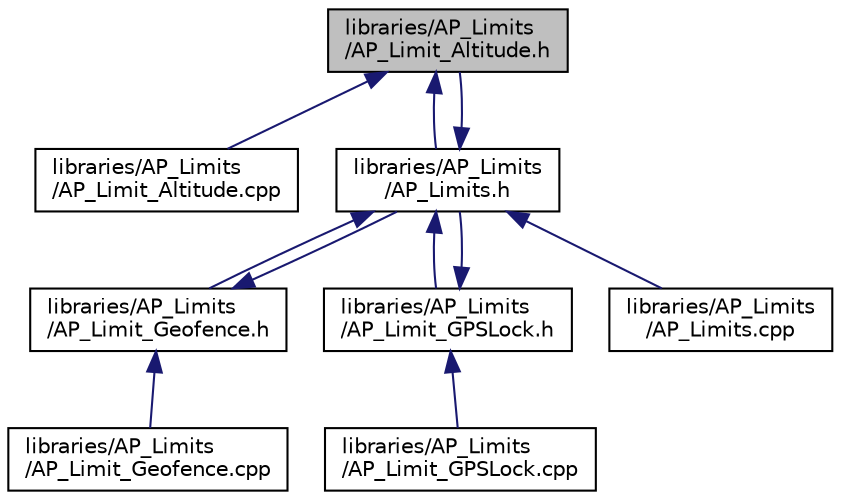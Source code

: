 digraph "libraries/AP_Limits/AP_Limit_Altitude.h"
{
 // INTERACTIVE_SVG=YES
  edge [fontname="Helvetica",fontsize="10",labelfontname="Helvetica",labelfontsize="10"];
  node [fontname="Helvetica",fontsize="10",shape=record];
  Node1 [label="libraries/AP_Limits\l/AP_Limit_Altitude.h",height=0.2,width=0.4,color="black", fillcolor="grey75", style="filled", fontcolor="black"];
  Node1 -> Node2 [dir="back",color="midnightblue",fontsize="10",style="solid",fontname="Helvetica"];
  Node2 [label="libraries/AP_Limits\l/AP_Limit_Altitude.cpp",height=0.2,width=0.4,color="black", fillcolor="white", style="filled",URL="$AP__Limit__Altitude_8cpp.html"];
  Node1 -> Node3 [dir="back",color="midnightblue",fontsize="10",style="solid",fontname="Helvetica"];
  Node3 [label="libraries/AP_Limits\l/AP_Limits.h",height=0.2,width=0.4,color="black", fillcolor="white", style="filled",URL="$AP__Limits_8h.html"];
  Node3 -> Node1 [dir="back",color="midnightblue",fontsize="10",style="solid",fontname="Helvetica"];
  Node3 -> Node4 [dir="back",color="midnightblue",fontsize="10",style="solid",fontname="Helvetica"];
  Node4 [label="libraries/AP_Limits\l/AP_Limit_Geofence.h",height=0.2,width=0.4,color="black", fillcolor="white", style="filled",URL="$AP__Limit__Geofence_8h.html"];
  Node4 -> Node3 [dir="back",color="midnightblue",fontsize="10",style="solid",fontname="Helvetica"];
  Node4 -> Node5 [dir="back",color="midnightblue",fontsize="10",style="solid",fontname="Helvetica"];
  Node5 [label="libraries/AP_Limits\l/AP_Limit_Geofence.cpp",height=0.2,width=0.4,color="black", fillcolor="white", style="filled",URL="$AP__Limit__Geofence_8cpp.html"];
  Node3 -> Node6 [dir="back",color="midnightblue",fontsize="10",style="solid",fontname="Helvetica"];
  Node6 [label="libraries/AP_Limits\l/AP_Limit_GPSLock.h",height=0.2,width=0.4,color="black", fillcolor="white", style="filled",URL="$AP__Limit__GPSLock_8h.html"];
  Node6 -> Node3 [dir="back",color="midnightblue",fontsize="10",style="solid",fontname="Helvetica"];
  Node6 -> Node7 [dir="back",color="midnightblue",fontsize="10",style="solid",fontname="Helvetica"];
  Node7 [label="libraries/AP_Limits\l/AP_Limit_GPSLock.cpp",height=0.2,width=0.4,color="black", fillcolor="white", style="filled",URL="$AP__Limit__GPSLock_8cpp.html"];
  Node3 -> Node8 [dir="back",color="midnightblue",fontsize="10",style="solid",fontname="Helvetica"];
  Node8 [label="libraries/AP_Limits\l/AP_Limits.cpp",height=0.2,width=0.4,color="black", fillcolor="white", style="filled",URL="$AP__Limits_8cpp.html",tooltip="Imposes limits on location (geofence), altitude and other parameters Each breach will trigger an acti..."];
}
